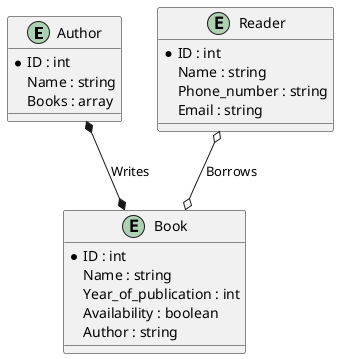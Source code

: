@startuml

entity Author {
  *ID : int
  Name : string
  Books : array
}

entity Book {
  *ID : int
  Name : string
  Year_of_publication : int
  Availability : boolean
  Author : string
}

entity Reader {
  *ID : int
  Name : string
  Phone_number : string
  Email : string
}

Author *--* Book : "Writes"
Reader o--o Book : "Borrows"

@enduml
